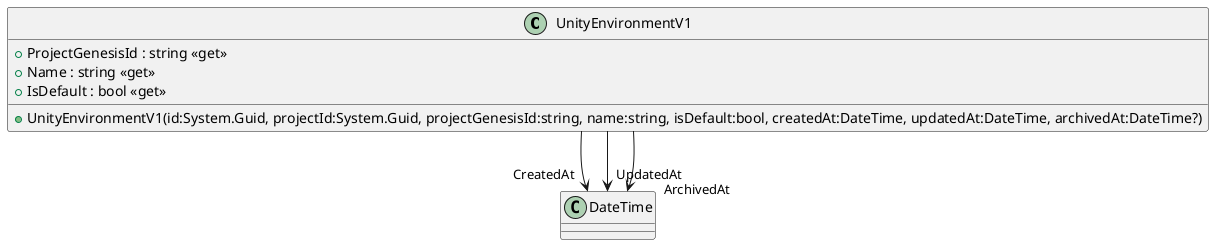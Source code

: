@startuml
class UnityEnvironmentV1 {
    + UnityEnvironmentV1(id:System.Guid, projectId:System.Guid, projectGenesisId:string, name:string, isDefault:bool, createdAt:DateTime, updatedAt:DateTime, archivedAt:DateTime?)
    + ProjectGenesisId : string <<get>>
    + Name : string <<get>>
    + IsDefault : bool <<get>>
}
UnityEnvironmentV1 --> "CreatedAt" DateTime
UnityEnvironmentV1 --> "UpdatedAt" DateTime
UnityEnvironmentV1 --> "ArchivedAt" DateTime
@enduml
